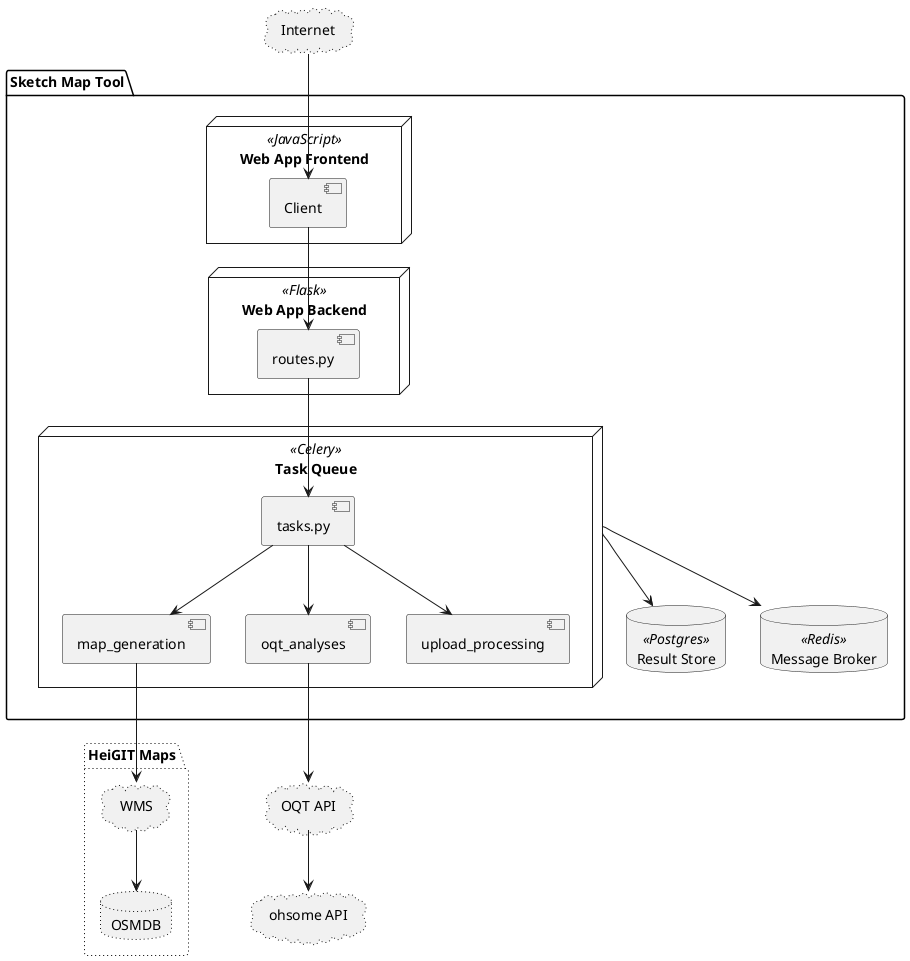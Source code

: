 @startuml
package "Sketch Map Tool" {
  node webclient as "Web App Frontend" <<JavaScript>> {
      component client as "Client"
    }

    node flask as "Web App Backend" <<Flask>> {
        component routes.py
    }

    node celery as "Task Queue" <<Celery>>{
        component tasks.py
        component oqt_analyses
        component map_generation
        component upload_processing
        tasks.py --> oqt_analyses
        tasks.py --> map_generation
        tasks.py --> upload_processing
    }

    database postgres as "Result Store" <<Postgres>>
    database redis as "Message Broker" <<Redis>>

    routes.py --> tasks.py
    celery --> postgres
    celery --> redis
    client --> routes.py
}

cloud internet as "Internet" #line.dotted
cloud oqt as "OQT API" #line.dotted
cloud ohsome as "ohsome API" #line.dotted

package "HeiGIT Maps" #line.dotted {
    cloud wms as "WMS" #line.dotted
    database osmdb as "OSMDB" #line.dotted

}

internet --> client

map_generation --> wms
wms --> osmdb

oqt_analyses --> oqt
oqt --> ohsome

@enduml
